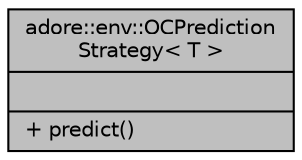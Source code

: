 digraph "adore::env::OCPredictionStrategy&lt; T &gt;"
{
 // LATEX_PDF_SIZE
  edge [fontname="Helvetica",fontsize="10",labelfontname="Helvetica",labelfontsize="10"];
  node [fontname="Helvetica",fontsize="10",shape=record];
  Node1 [label="{adore::env::OCPrediction\lStrategy\< T \>\n||+ predict()\l}",height=0.2,width=0.4,color="black", fillcolor="grey75", style="filled", fontcolor="black",tooltip=" "];
}
